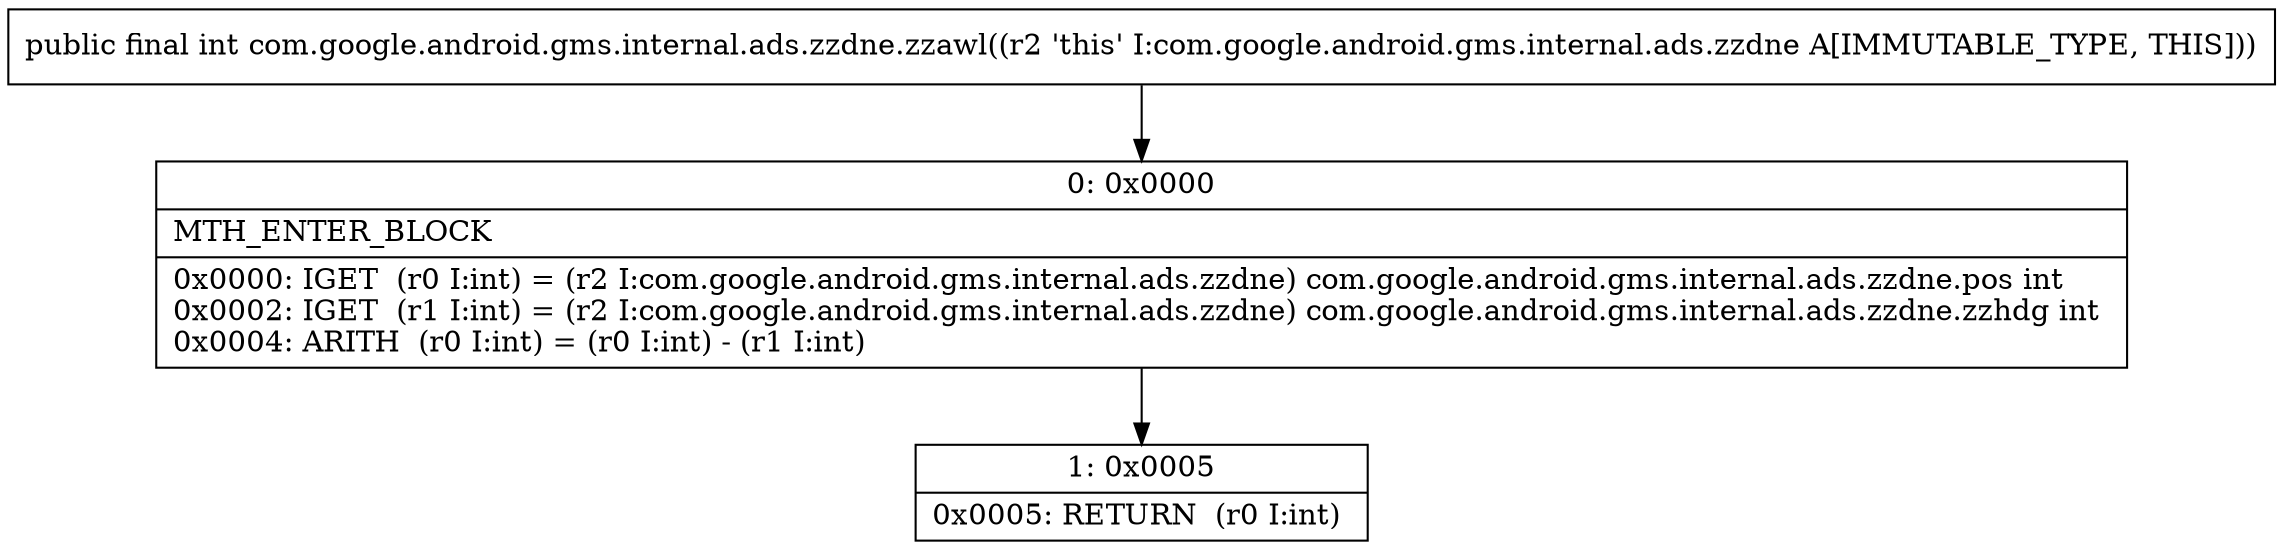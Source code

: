 digraph "CFG forcom.google.android.gms.internal.ads.zzdne.zzawl()I" {
Node_0 [shape=record,label="{0\:\ 0x0000|MTH_ENTER_BLOCK\l|0x0000: IGET  (r0 I:int) = (r2 I:com.google.android.gms.internal.ads.zzdne) com.google.android.gms.internal.ads.zzdne.pos int \l0x0002: IGET  (r1 I:int) = (r2 I:com.google.android.gms.internal.ads.zzdne) com.google.android.gms.internal.ads.zzdne.zzhdg int \l0x0004: ARITH  (r0 I:int) = (r0 I:int) \- (r1 I:int) \l}"];
Node_1 [shape=record,label="{1\:\ 0x0005|0x0005: RETURN  (r0 I:int) \l}"];
MethodNode[shape=record,label="{public final int com.google.android.gms.internal.ads.zzdne.zzawl((r2 'this' I:com.google.android.gms.internal.ads.zzdne A[IMMUTABLE_TYPE, THIS])) }"];
MethodNode -> Node_0;
Node_0 -> Node_1;
}

